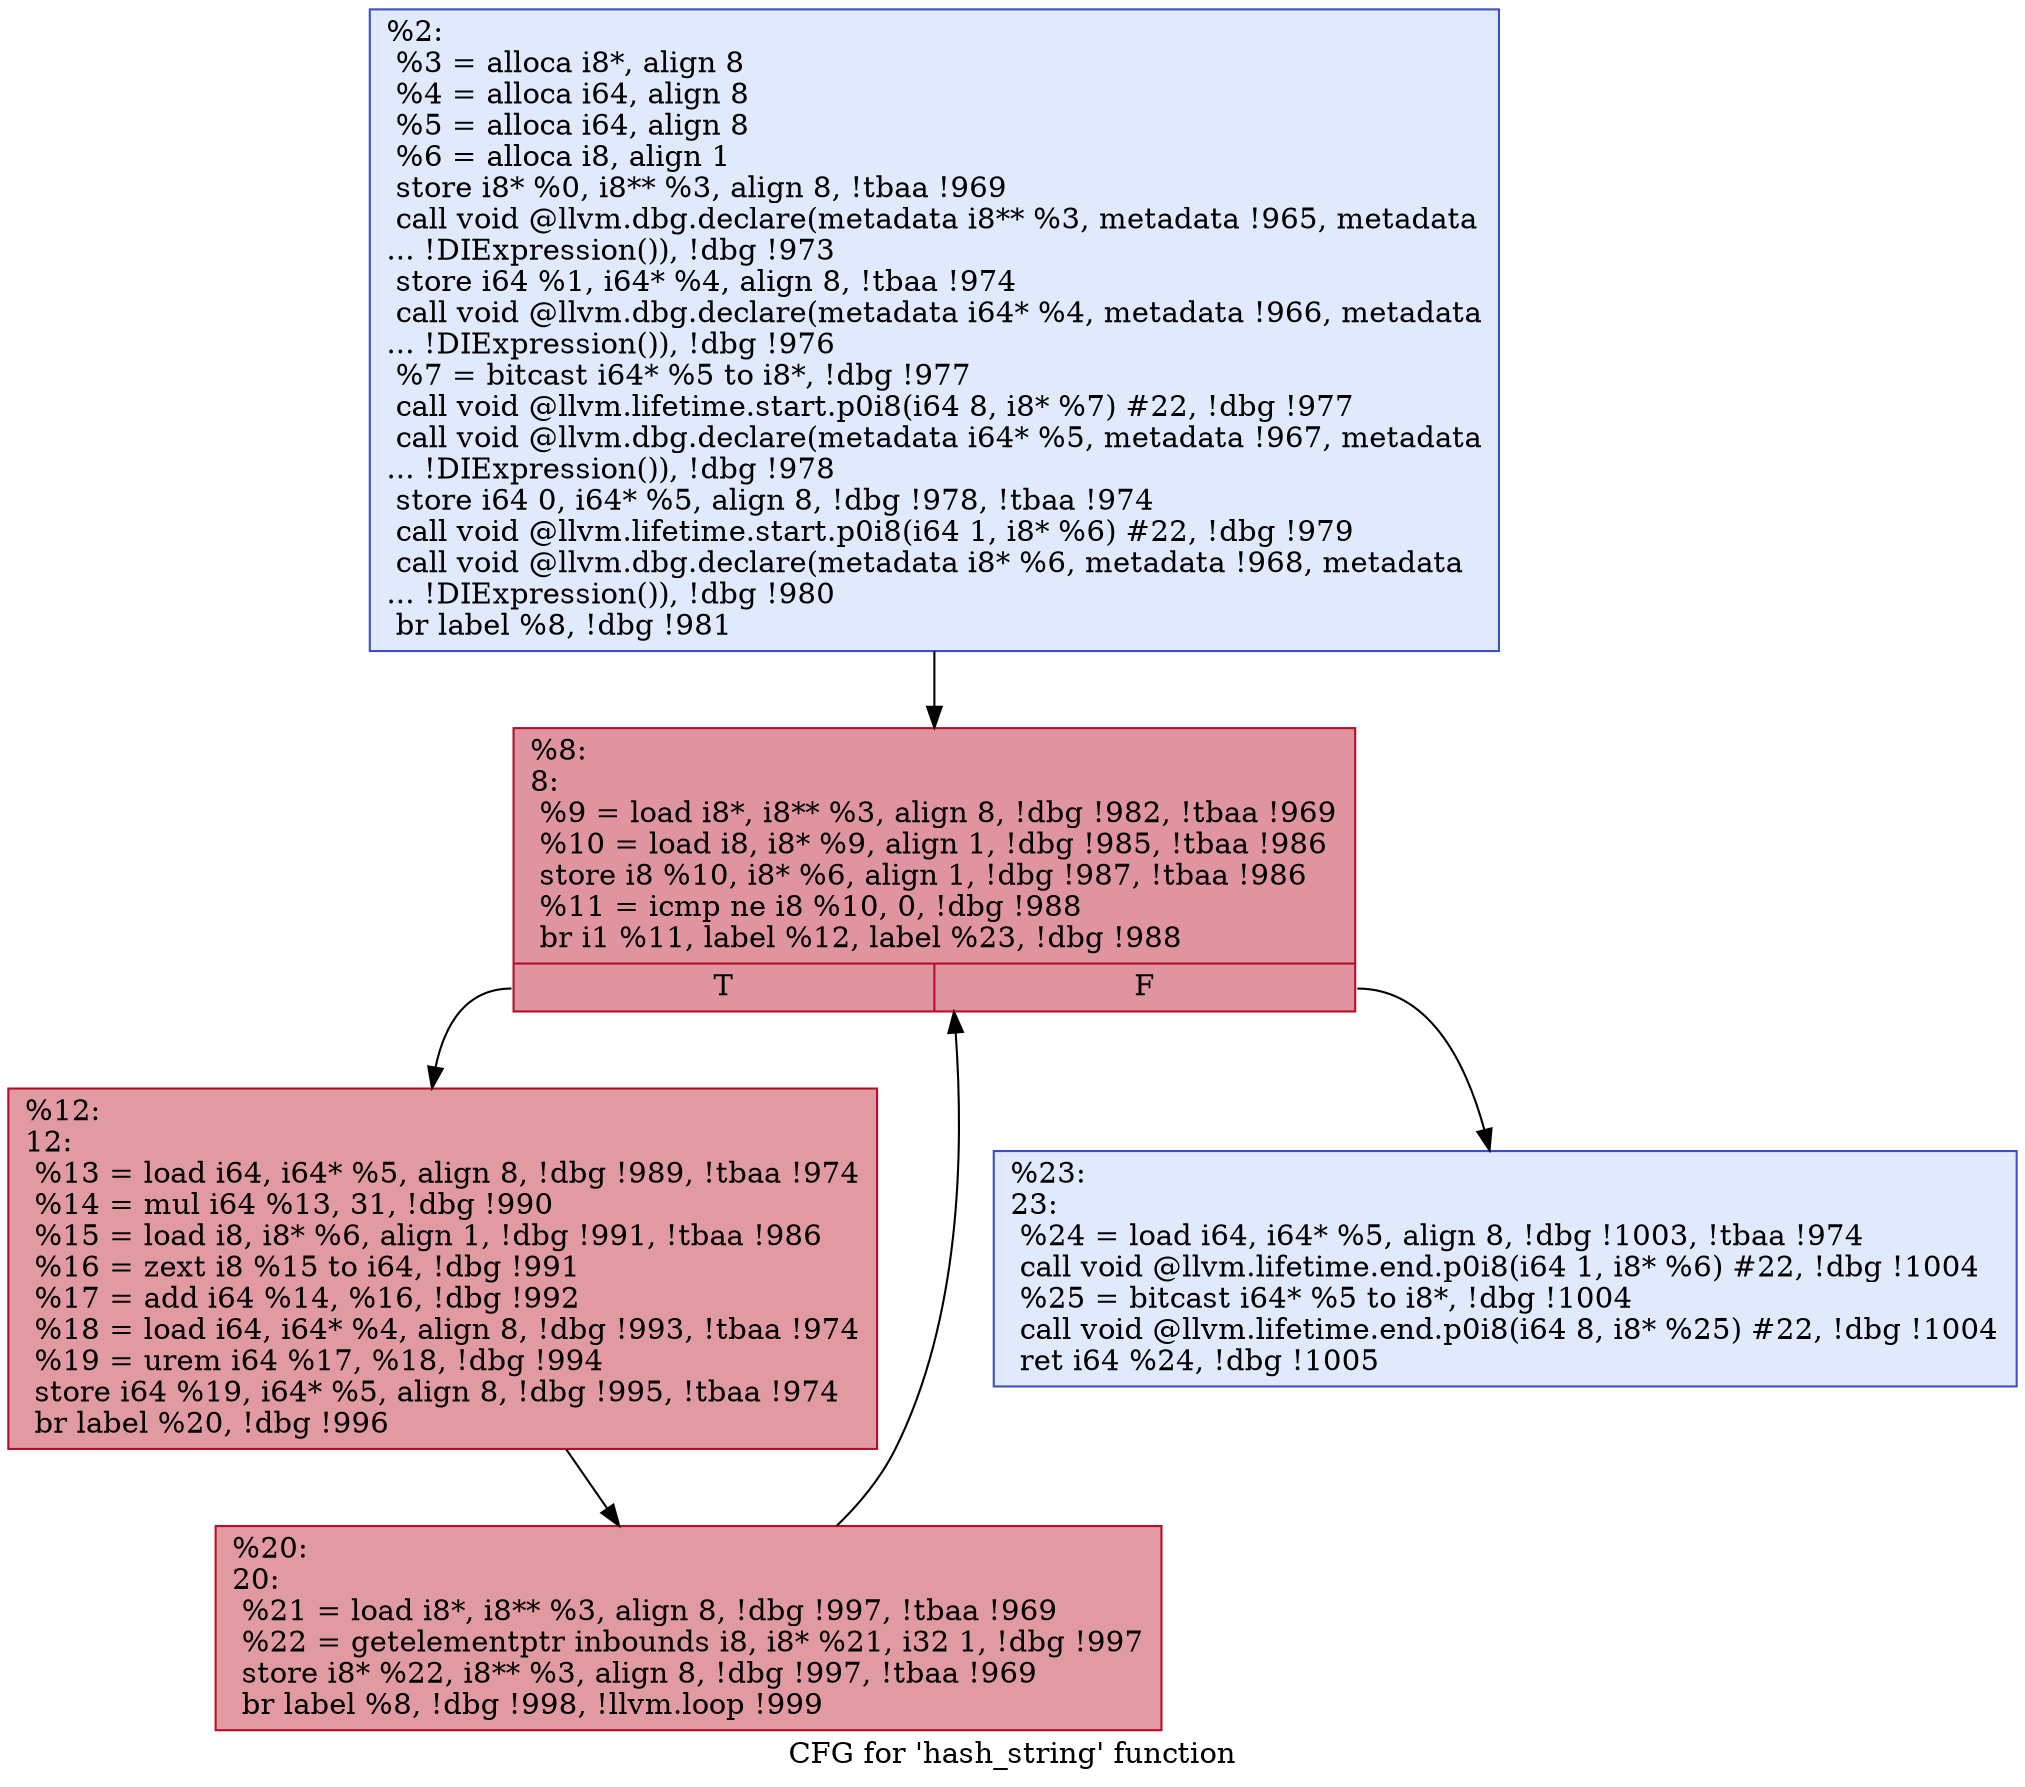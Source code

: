 digraph "CFG for 'hash_string' function" {
	label="CFG for 'hash_string' function";

	Node0x225b040 [shape=record,color="#3d50c3ff", style=filled, fillcolor="#b9d0f970",label="{%2:\l  %3 = alloca i8*, align 8\l  %4 = alloca i64, align 8\l  %5 = alloca i64, align 8\l  %6 = alloca i8, align 1\l  store i8* %0, i8** %3, align 8, !tbaa !969\l  call void @llvm.dbg.declare(metadata i8** %3, metadata !965, metadata\l... !DIExpression()), !dbg !973\l  store i64 %1, i64* %4, align 8, !tbaa !974\l  call void @llvm.dbg.declare(metadata i64* %4, metadata !966, metadata\l... !DIExpression()), !dbg !976\l  %7 = bitcast i64* %5 to i8*, !dbg !977\l  call void @llvm.lifetime.start.p0i8(i64 8, i8* %7) #22, !dbg !977\l  call void @llvm.dbg.declare(metadata i64* %5, metadata !967, metadata\l... !DIExpression()), !dbg !978\l  store i64 0, i64* %5, align 8, !dbg !978, !tbaa !974\l  call void @llvm.lifetime.start.p0i8(i64 1, i8* %6) #22, !dbg !979\l  call void @llvm.dbg.declare(metadata i8* %6, metadata !968, metadata\l... !DIExpression()), !dbg !980\l  br label %8, !dbg !981\l}"];
	Node0x225b040 -> Node0x225f600;
	Node0x225f600 [shape=record,color="#b70d28ff", style=filled, fillcolor="#b70d2870",label="{%8:\l8:                                                \l  %9 = load i8*, i8** %3, align 8, !dbg !982, !tbaa !969\l  %10 = load i8, i8* %9, align 1, !dbg !985, !tbaa !986\l  store i8 %10, i8* %6, align 1, !dbg !987, !tbaa !986\l  %11 = icmp ne i8 %10, 0, !dbg !988\l  br i1 %11, label %12, label %23, !dbg !988\l|{<s0>T|<s1>F}}"];
	Node0x225f600:s0 -> Node0x225f650;
	Node0x225f600:s1 -> Node0x225f6f0;
	Node0x225f650 [shape=record,color="#b70d28ff", style=filled, fillcolor="#bb1b2c70",label="{%12:\l12:                                               \l  %13 = load i64, i64* %5, align 8, !dbg !989, !tbaa !974\l  %14 = mul i64 %13, 31, !dbg !990\l  %15 = load i8, i8* %6, align 1, !dbg !991, !tbaa !986\l  %16 = zext i8 %15 to i64, !dbg !991\l  %17 = add i64 %14, %16, !dbg !992\l  %18 = load i64, i64* %4, align 8, !dbg !993, !tbaa !974\l  %19 = urem i64 %17, %18, !dbg !994\l  store i64 %19, i64* %5, align 8, !dbg !995, !tbaa !974\l  br label %20, !dbg !996\l}"];
	Node0x225f650 -> Node0x225f6a0;
	Node0x225f6a0 [shape=record,color="#b70d28ff", style=filled, fillcolor="#bb1b2c70",label="{%20:\l20:                                               \l  %21 = load i8*, i8** %3, align 8, !dbg !997, !tbaa !969\l  %22 = getelementptr inbounds i8, i8* %21, i32 1, !dbg !997\l  store i8* %22, i8** %3, align 8, !dbg !997, !tbaa !969\l  br label %8, !dbg !998, !llvm.loop !999\l}"];
	Node0x225f6a0 -> Node0x225f600;
	Node0x225f6f0 [shape=record,color="#3d50c3ff", style=filled, fillcolor="#b9d0f970",label="{%23:\l23:                                               \l  %24 = load i64, i64* %5, align 8, !dbg !1003, !tbaa !974\l  call void @llvm.lifetime.end.p0i8(i64 1, i8* %6) #22, !dbg !1004\l  %25 = bitcast i64* %5 to i8*, !dbg !1004\l  call void @llvm.lifetime.end.p0i8(i64 8, i8* %25) #22, !dbg !1004\l  ret i64 %24, !dbg !1005\l}"];
}

